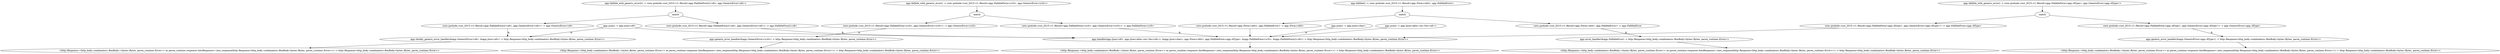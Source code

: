 digraph "GET /home" {
    0 [ label = "app::handler(app::Json<u8>, app::Json<alloc::vec::Vec<u8>>, &app::Json<char>, app::Form<u64>, app::FallibleForm<app::AType>, &app::FallibleForm<u16>, &app::FallibleForm2<u8>) -> http::Response<http_body::combinators::BoxBody<bytes::Bytes, pavex_runtime::Error>>"]
    1 [ label = "core::prelude::rust_2015::v1::Result<app::FallibleForm2<u8>, app::GenericError<u8>> -> app::FallibleForm2<u8>"]
    2 [ label = "app::fallible_with_generic_error2() -> core::prelude::rust_2015::v1::Result<app::FallibleForm2<u8>, app::GenericError<u8>>"]
    3 [ label = "core::prelude::rust_2015::v1::Result<app::FallibleForm<u16>, app::GenericError<u16>> -> app::FallibleForm<u16>"]
    4 [ label = "app::fallible_with_generic_error() -> core::prelude::rust_2015::v1::Result<app::FallibleForm<u16>, app::GenericError<u16>>"]
    5 [ label = "core::prelude::rust_2015::v1::Result<app::FallibleForm<app::AType>, app::GenericError<app::AType>> -> app::FallibleForm<app::AType>"]
    6 [ label = "app::fallible_with_generic_error() -> core::prelude::rust_2015::v1::Result<app::FallibleForm<app::AType>, app::GenericError<app::AType>>"]
    7 [ label = "core::prelude::rust_2015::v1::Result<app::Form<u64>, app::FallibleError> -> app::Form<u64>"]
    8 [ label = "app::fallible() -> core::prelude::rust_2015::v1::Result<app::Form<u64>, app::FallibleError>"]
    9 [ label = "app::json() -> app::Json<char>"]
    10 [ label = "app::json() -> app::Json<alloc::vec::Vec<u8>>"]
    11 [ label = "app::json() -> app::Json<u8>"]
    12 [ label = "<http::Response::<http_body::combinators::BoxBody::<bytes::Bytes, pavex_runtime::Error>> as pavex_runtime::response::IntoResponse>::into_response(http::Response<http_body::combinators::BoxBody<bytes::Bytes, pavex_runtime::Error>>) -> http::Response<http_body::combinators::BoxBody<bytes::Bytes, pavex_runtime::Error>>"]
    13 [ label = "core::prelude::rust_2015::v1::Result<app::FallibleForm2<u8>, app::GenericError<u8>> -> app::GenericError<u8>"]
    14 [ label = "core::prelude::rust_2015::v1::Result<app::FallibleForm<u16>, app::GenericError<u16>> -> app::GenericError<u16>"]
    15 [ label = "core::prelude::rust_2015::v1::Result<app::FallibleForm<app::AType>, app::GenericError<app::AType>> -> app::GenericError<app::AType>"]
    16 [ label = "core::prelude::rust_2015::v1::Result<app::Form<u64>, app::FallibleError> -> app::FallibleError"]
    17 [ label = "app::error_handler(&app::FallibleError) -> http::Response<http_body::combinators::BoxBody<bytes::Bytes, pavex_runtime::Error>>"]
    18 [ label = "app::generic_error_handler(&app::GenericError<app::AType>) -> http::Response<http_body::combinators::BoxBody<bytes::Bytes, pavex_runtime::Error>>"]
    19 [ label = "app::generic_error_handler(&app::GenericError<u16>) -> http::Response<http_body::combinators::BoxBody<bytes::Bytes, pavex_runtime::Error>>"]
    20 [ label = "app::doubly_generic_error_handler(&app::GenericError<u8>, &app::Json<u8>) -> http::Response<http_body::combinators::BoxBody<bytes::Bytes, pavex_runtime::Error>>"]
    21 [ label = "<http::Response::<http_body::combinators::BoxBody::<bytes::Bytes, pavex_runtime::Error>> as pavex_runtime::response::IntoResponse>::into_response(http::Response<http_body::combinators::BoxBody<bytes::Bytes, pavex_runtime::Error>>) -> http::Response<http_body::combinators::BoxBody<bytes::Bytes, pavex_runtime::Error>>"]
    22 [ label = "<http::Response::<http_body::combinators::BoxBody::<bytes::Bytes, pavex_runtime::Error>> as pavex_runtime::response::IntoResponse>::into_response(http::Response<http_body::combinators::BoxBody<bytes::Bytes, pavex_runtime::Error>>) -> http::Response<http_body::combinators::BoxBody<bytes::Bytes, pavex_runtime::Error>>"]
    23 [ label = "<http::Response::<http_body::combinators::BoxBody::<bytes::Bytes, pavex_runtime::Error>> as pavex_runtime::response::IntoResponse>::into_response(http::Response<http_body::combinators::BoxBody<bytes::Bytes, pavex_runtime::Error>>) -> http::Response<http_body::combinators::BoxBody<bytes::Bytes, pavex_runtime::Error>>"]
    24 [ label = "<http::Response::<http_body::combinators::BoxBody::<bytes::Bytes, pavex_runtime::Error>> as pavex_runtime::response::IntoResponse>::into_response(http::Response<http_body::combinators::BoxBody<bytes::Bytes, pavex_runtime::Error>>) -> http::Response<http_body::combinators::BoxBody<bytes::Bytes, pavex_runtime::Error>>"]
    25 [ label = "`match`"]
    26 [ label = "`match`"]
    27 [ label = "`match`"]
    28 [ label = "`match`"]
    1 -> 0 [ label = "&"]
    25 -> 13 [ ]
    3 -> 0 [ label = "&"]
    26 -> 14 [ ]
    5 -> 0 [ ]
    27 -> 15 [ ]
    7 -> 0 [ ]
    28 -> 16 [ ]
    9 -> 0 [ label = "&"]
    10 -> 0 [ ]
    11 -> 0 [ ]
    0 -> 12 [ ]
    25 -> 1 [ ]
    26 -> 3 [ ]
    27 -> 5 [ ]
    28 -> 7 [ ]
    16 -> 17 [ label = "&"]
    15 -> 18 [ label = "&"]
    14 -> 19 [ label = "&"]
    13 -> 20 [ label = "&"]
    11 -> 20 [ label = "&"]
    17 -> 21 [ ]
    18 -> 22 [ ]
    19 -> 23 [ ]
    20 -> 24 [ ]
    2 -> 25 [ ]
    4 -> 26 [ ]
    6 -> 27 [ ]
    8 -> 28 [ ]
}
digraph app_state {
    0 [ label = "crate::ApplicationState() -> crate::ApplicationState"]
}